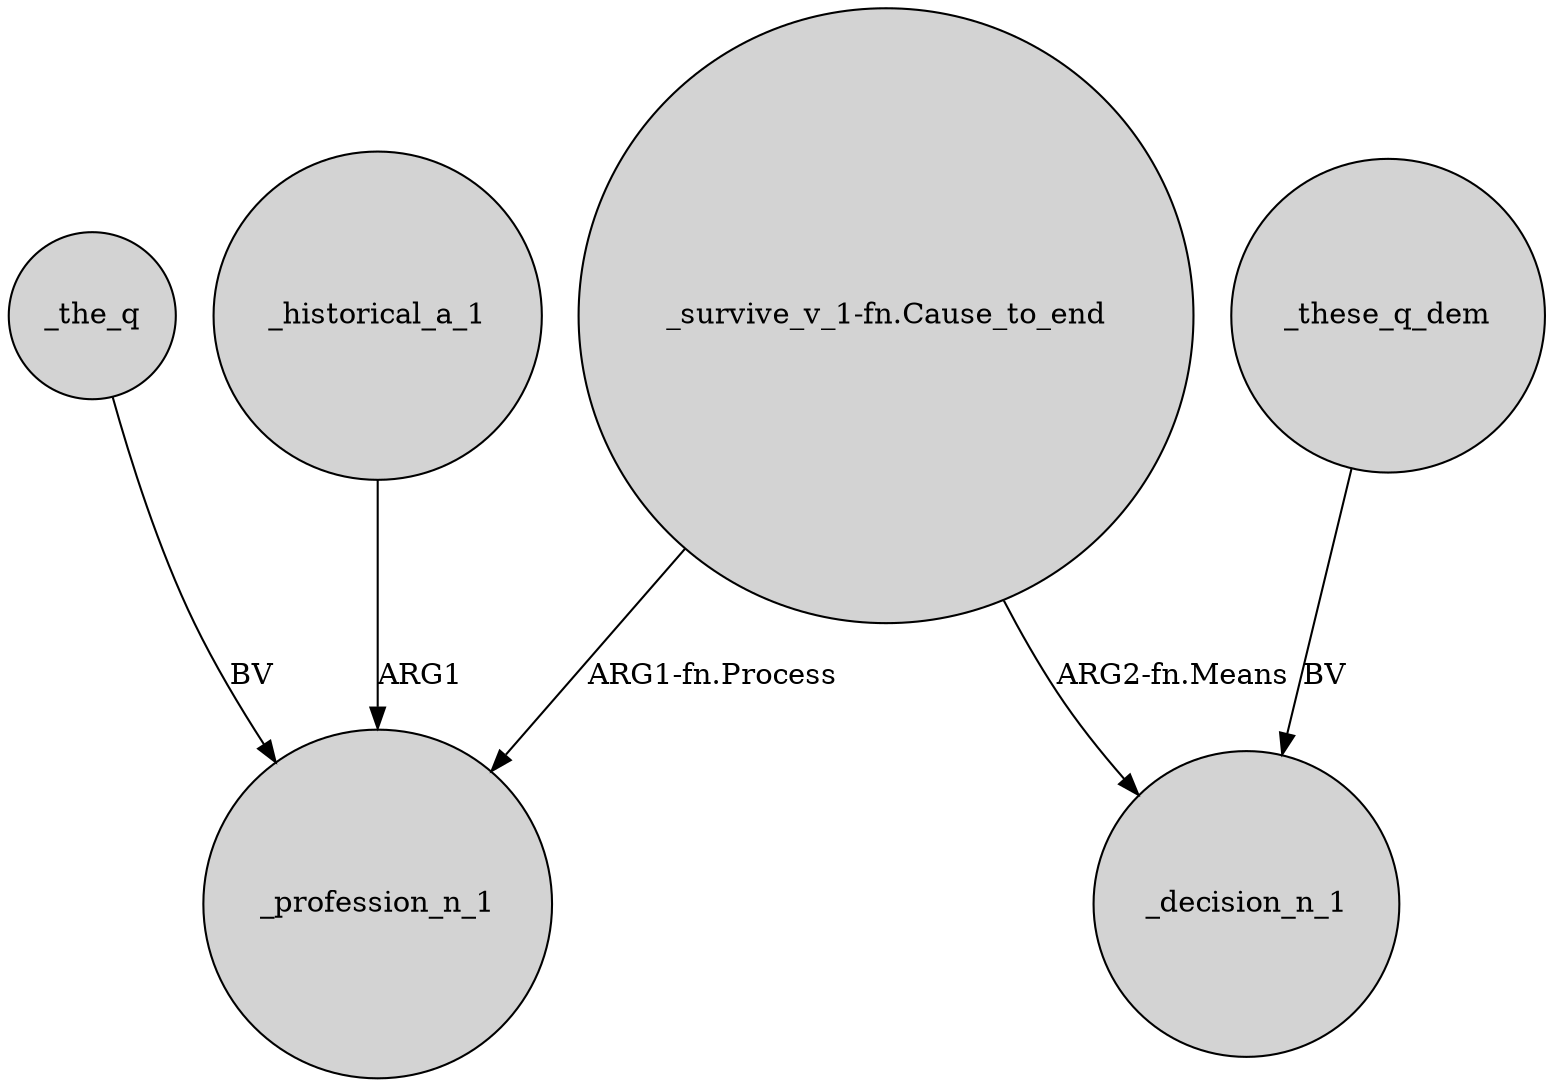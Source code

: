 digraph {
	node [shape=circle style=filled]
	_the_q -> _profession_n_1 [label=BV]
	_historical_a_1 -> _profession_n_1 [label=ARG1]
	_these_q_dem -> _decision_n_1 [label=BV]
	"_survive_v_1-fn.Cause_to_end" -> _profession_n_1 [label="ARG1-fn.Process"]
	"_survive_v_1-fn.Cause_to_end" -> _decision_n_1 [label="ARG2-fn.Means"]
}
